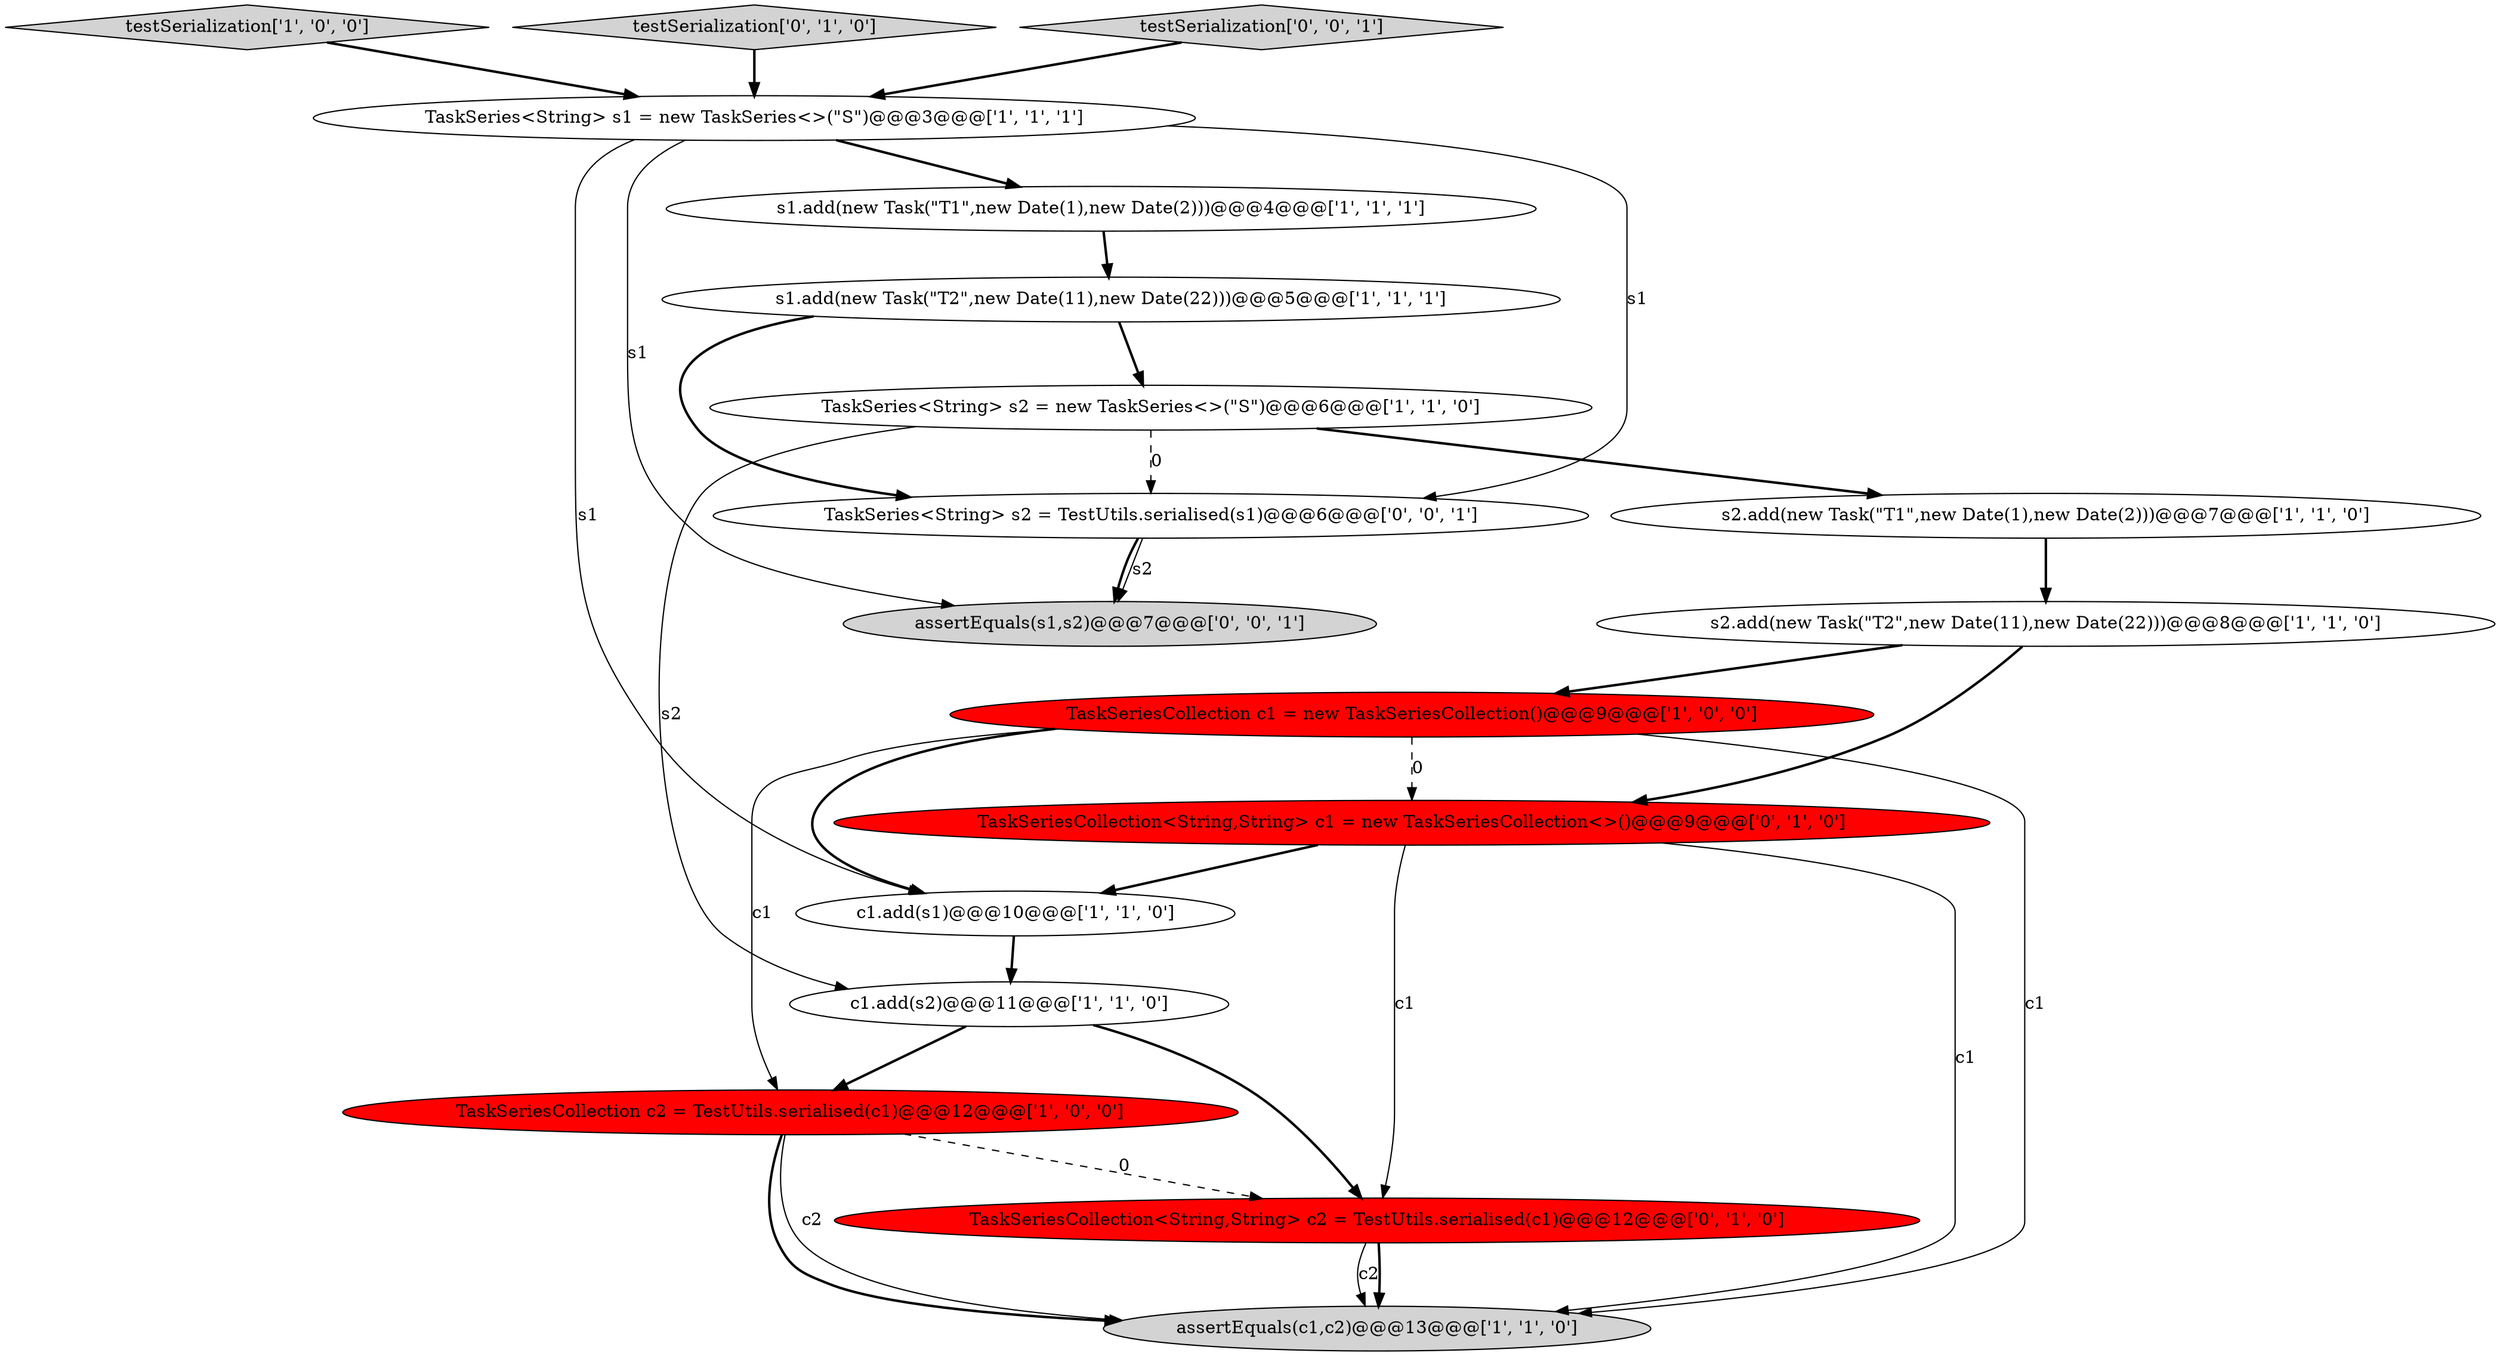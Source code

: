 digraph {
7 [style = filled, label = "c1.add(s2)@@@11@@@['1', '1', '0']", fillcolor = white, shape = ellipse image = "AAA0AAABBB1BBB"];
0 [style = filled, label = "TaskSeries<String> s1 = new TaskSeries<>(\"S\")@@@3@@@['1', '1', '1']", fillcolor = white, shape = ellipse image = "AAA0AAABBB1BBB"];
14 [style = filled, label = "TaskSeriesCollection<String,String> c2 = TestUtils.serialised(c1)@@@12@@@['0', '1', '0']", fillcolor = red, shape = ellipse image = "AAA1AAABBB2BBB"];
3 [style = filled, label = "testSerialization['1', '0', '0']", fillcolor = lightgray, shape = diamond image = "AAA0AAABBB1BBB"];
2 [style = filled, label = "c1.add(s1)@@@10@@@['1', '1', '0']", fillcolor = white, shape = ellipse image = "AAA0AAABBB1BBB"];
15 [style = filled, label = "assertEquals(s1,s2)@@@7@@@['0', '0', '1']", fillcolor = lightgray, shape = ellipse image = "AAA0AAABBB3BBB"];
9 [style = filled, label = "s2.add(new Task(\"T1\",new Date(1),new Date(2)))@@@7@@@['1', '1', '0']", fillcolor = white, shape = ellipse image = "AAA0AAABBB1BBB"];
6 [style = filled, label = "TaskSeriesCollection c1 = new TaskSeriesCollection()@@@9@@@['1', '0', '0']", fillcolor = red, shape = ellipse image = "AAA1AAABBB1BBB"];
8 [style = filled, label = "s1.add(new Task(\"T2\",new Date(11),new Date(22)))@@@5@@@['1', '1', '1']", fillcolor = white, shape = ellipse image = "AAA0AAABBB1BBB"];
11 [style = filled, label = "assertEquals(c1,c2)@@@13@@@['1', '1', '0']", fillcolor = lightgray, shape = ellipse image = "AAA0AAABBB1BBB"];
13 [style = filled, label = "testSerialization['0', '1', '0']", fillcolor = lightgray, shape = diamond image = "AAA0AAABBB2BBB"];
17 [style = filled, label = "TaskSeries<String> s2 = TestUtils.serialised(s1)@@@6@@@['0', '0', '1']", fillcolor = white, shape = ellipse image = "AAA0AAABBB3BBB"];
1 [style = filled, label = "s2.add(new Task(\"T2\",new Date(11),new Date(22)))@@@8@@@['1', '1', '0']", fillcolor = white, shape = ellipse image = "AAA0AAABBB1BBB"];
10 [style = filled, label = "TaskSeriesCollection c2 = TestUtils.serialised(c1)@@@12@@@['1', '0', '0']", fillcolor = red, shape = ellipse image = "AAA1AAABBB1BBB"];
5 [style = filled, label = "s1.add(new Task(\"T1\",new Date(1),new Date(2)))@@@4@@@['1', '1', '1']", fillcolor = white, shape = ellipse image = "AAA0AAABBB1BBB"];
16 [style = filled, label = "testSerialization['0', '0', '1']", fillcolor = lightgray, shape = diamond image = "AAA0AAABBB3BBB"];
12 [style = filled, label = "TaskSeriesCollection<String,String> c1 = new TaskSeriesCollection<>()@@@9@@@['0', '1', '0']", fillcolor = red, shape = ellipse image = "AAA1AAABBB2BBB"];
4 [style = filled, label = "TaskSeries<String> s2 = new TaskSeries<>(\"S\")@@@6@@@['1', '1', '0']", fillcolor = white, shape = ellipse image = "AAA0AAABBB1BBB"];
4->9 [style = bold, label=""];
0->15 [style = solid, label="s1"];
5->8 [style = bold, label=""];
0->2 [style = solid, label="s1"];
16->0 [style = bold, label=""];
12->14 [style = solid, label="c1"];
4->17 [style = dashed, label="0"];
7->10 [style = bold, label=""];
6->10 [style = solid, label="c1"];
14->11 [style = solid, label="c2"];
3->0 [style = bold, label=""];
17->15 [style = solid, label="s2"];
7->14 [style = bold, label=""];
6->2 [style = bold, label=""];
6->12 [style = dashed, label="0"];
8->17 [style = bold, label=""];
4->7 [style = solid, label="s2"];
12->2 [style = bold, label=""];
1->6 [style = bold, label=""];
12->11 [style = solid, label="c1"];
10->11 [style = solid, label="c2"];
17->15 [style = bold, label=""];
1->12 [style = bold, label=""];
8->4 [style = bold, label=""];
2->7 [style = bold, label=""];
0->17 [style = solid, label="s1"];
9->1 [style = bold, label=""];
14->11 [style = bold, label=""];
6->11 [style = solid, label="c1"];
10->14 [style = dashed, label="0"];
0->5 [style = bold, label=""];
13->0 [style = bold, label=""];
10->11 [style = bold, label=""];
}
